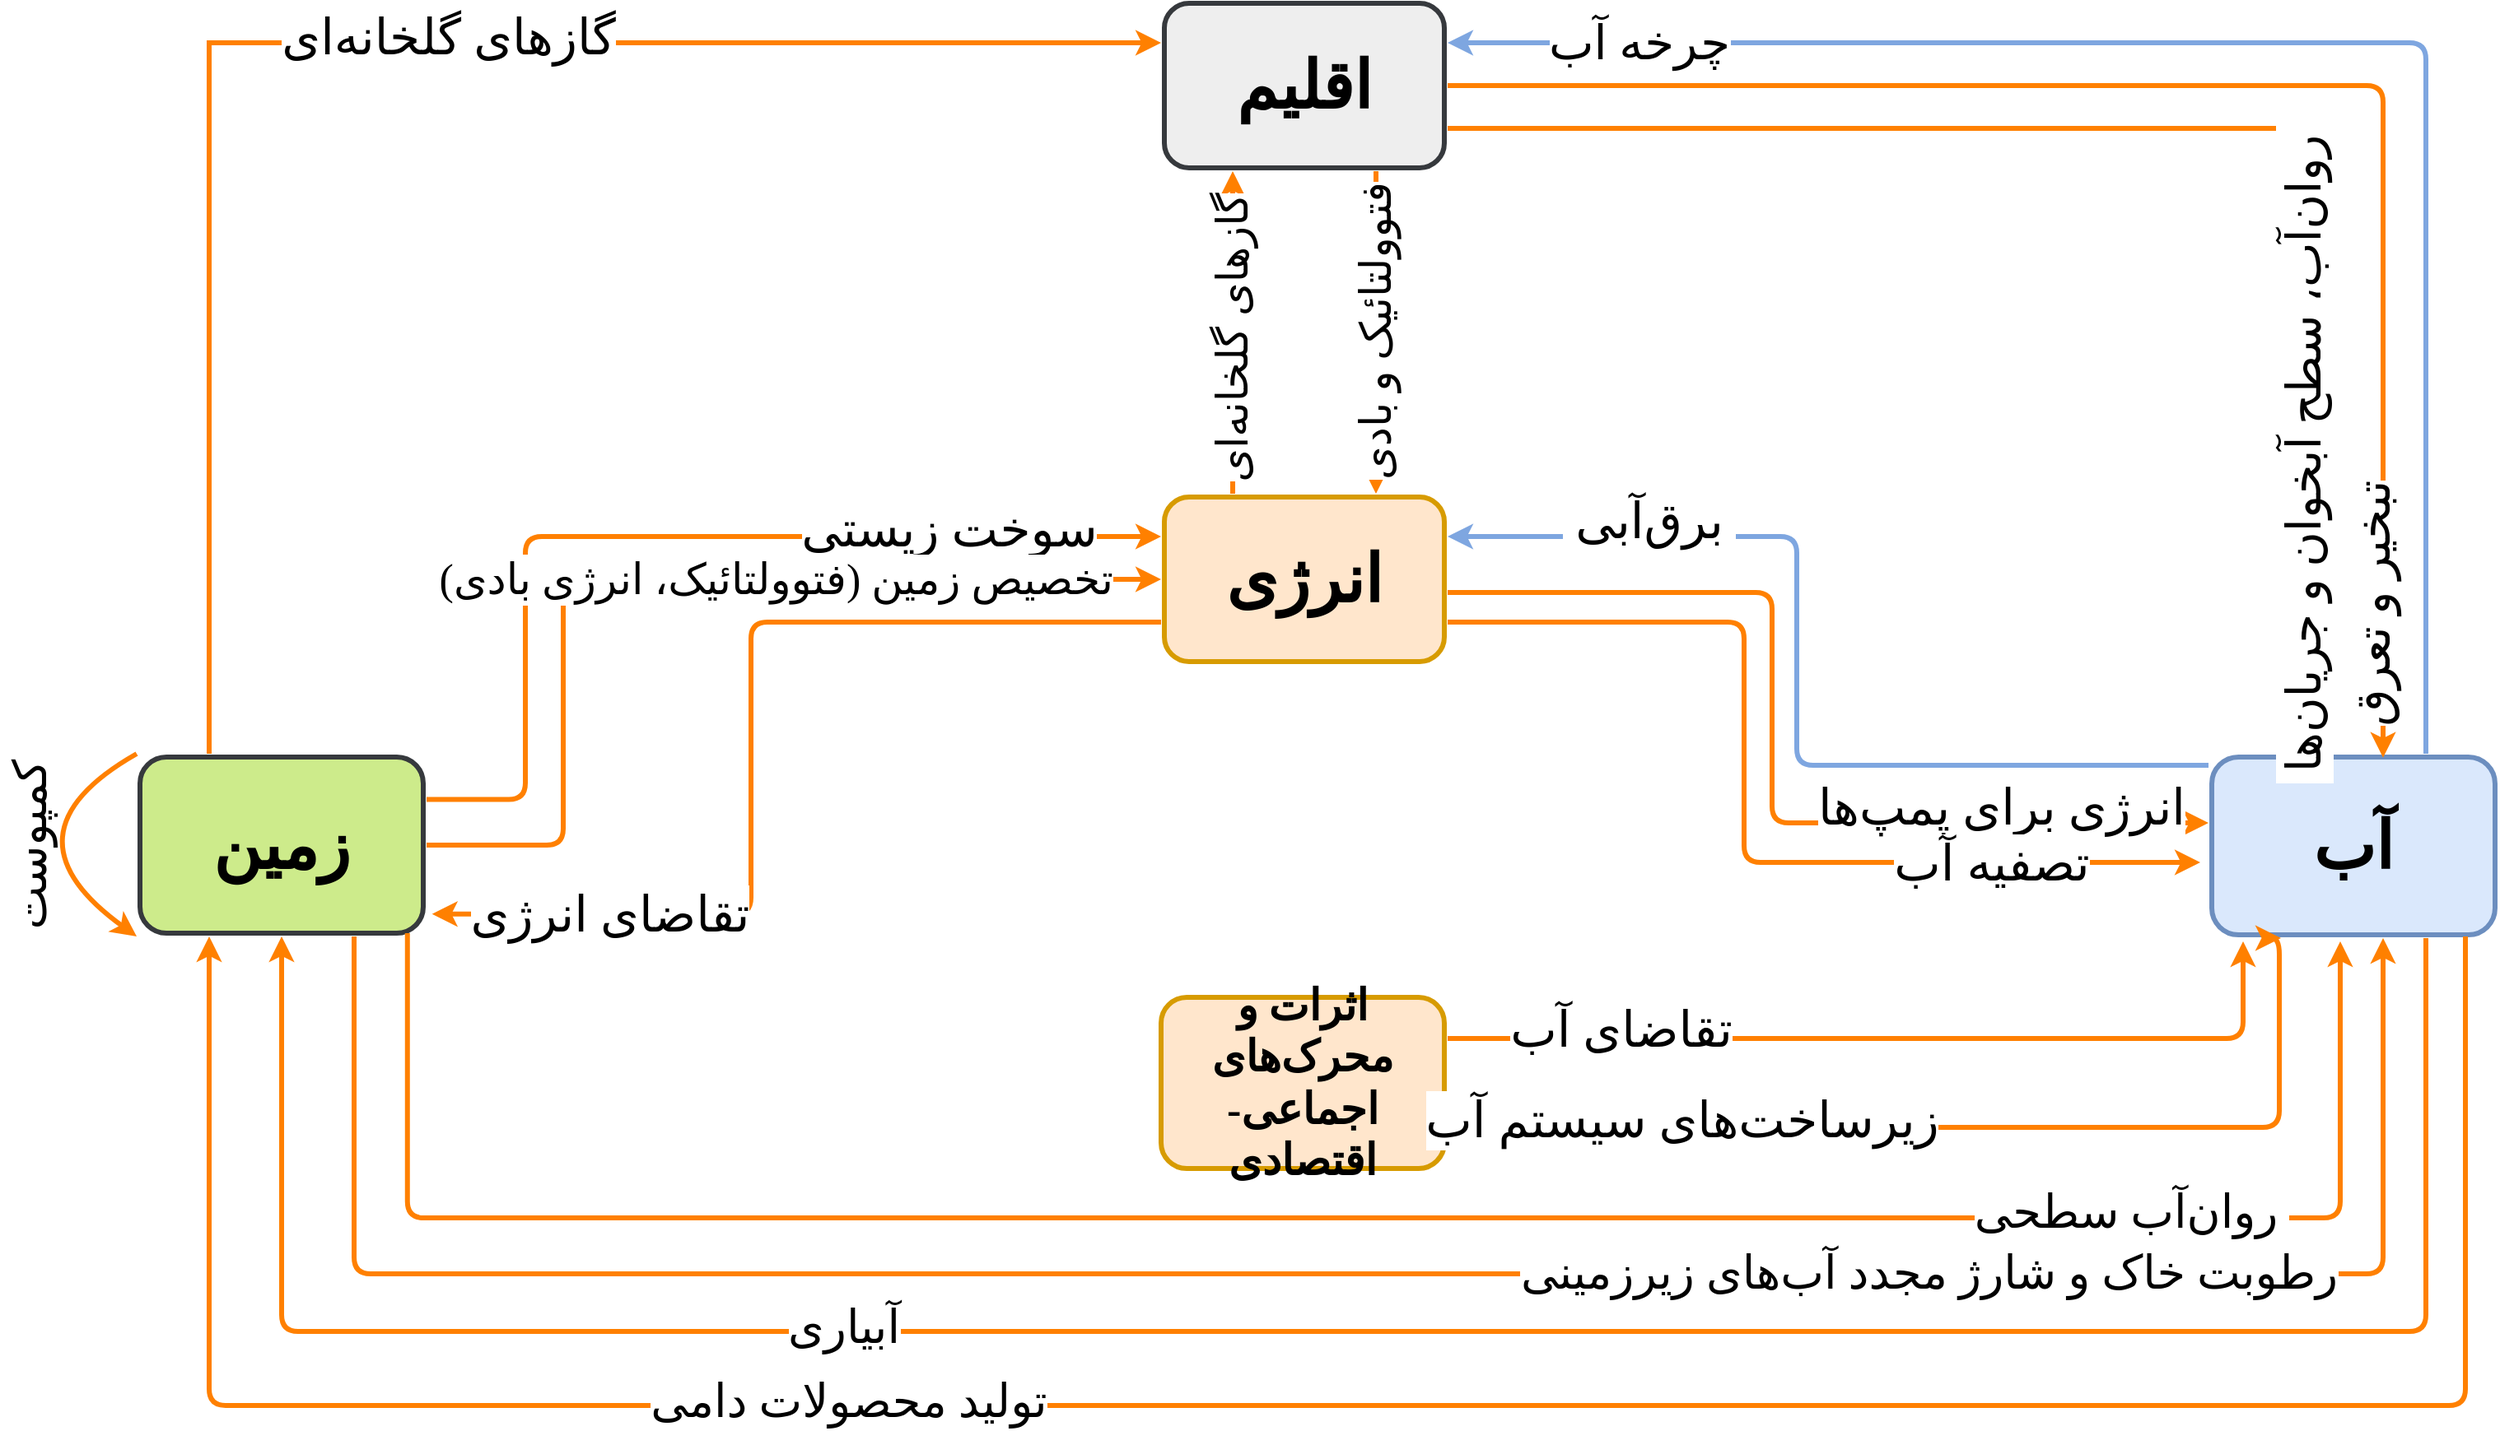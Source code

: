 <mxfile version="15.0.6" type="github">
  <diagram id="HV1YXaSZT8gSFi5pHb_S" name="Page-1">
    <mxGraphModel dx="1736" dy="964" grid="0" gridSize="10" guides="1" tooltips="1" connect="1" arrows="1" fold="1" page="1" pageScale="1" pageWidth="1600" pageHeight="900" math="0" shadow="0">
      <root>
        <mxCell id="0" />
        <mxCell id="1" parent="0" />
        <mxCell id="U-HPWR_DPuELKlg10GO_-75" value="&lt;font style=&quot;font-size: 26px&quot; face=&quot;b nazanin&quot;&gt;گازهای گلخانه‌ای&lt;/font&gt;" style="edgeStyle=orthogonalEdgeStyle;rounded=0;jumpStyle=none;orthogonalLoop=1;jettySize=auto;html=1;exitX=0.25;exitY=0;exitDx=0;exitDy=0;entryX=0.25;entryY=1;entryDx=0;entryDy=0;strokeColor=#FF8000;strokeWidth=3;verticalAlign=middle;horizontal=0;" edge="1" parent="1" source="U-HPWR_DPuELKlg10GO_-1" target="U-HPWR_DPuELKlg10GO_-3">
          <mxGeometry x="-0.041" relative="1" as="geometry">
            <mxPoint as="offset" />
          </mxGeometry>
        </mxCell>
        <mxCell id="U-HPWR_DPuELKlg10GO_-1" value="&lt;font style=&quot;font-size: 40px&quot; face=&quot;b nazanin&quot;&gt;&lt;b&gt;انرژی&lt;/b&gt;&lt;/font&gt;" style="rounded=1;whiteSpace=wrap;html=1;strokeWidth=3;perimeterSpacing=2;shadow=0;glass=0;fillColor=#ffe6cc;strokeColor=#d79b00;" vertex="1" parent="1">
          <mxGeometry x="716" y="322" width="170" height="100" as="geometry" />
        </mxCell>
        <mxCell id="U-HPWR_DPuELKlg10GO_-76" value="&lt;font style=&quot;font-size: 26px&quot; face=&quot;b nazanin&quot;&gt;فتوولتائیک و بادی&lt;/font&gt;" style="edgeStyle=orthogonalEdgeStyle;rounded=0;jumpStyle=none;orthogonalLoop=1;jettySize=auto;html=1;exitX=0.75;exitY=1;exitDx=0;exitDy=0;entryX=0.75;entryY=0;entryDx=0;entryDy=0;strokeColor=#FF8000;strokeWidth=3;verticalAlign=middle;horizontal=0;" edge="1" parent="1" source="U-HPWR_DPuELKlg10GO_-3" target="U-HPWR_DPuELKlg10GO_-1">
          <mxGeometry relative="1" as="geometry" />
        </mxCell>
        <mxCell id="U-HPWR_DPuELKlg10GO_-3" value="&lt;font style=&quot;font-size: 40px&quot; face=&quot;b nazanin&quot;&gt;&lt;b&gt;اقلیم&lt;/b&gt;&lt;/font&gt;" style="rounded=1;whiteSpace=wrap;html=1;strokeWidth=3;perimeterSpacing=2;shadow=0;glass=0;fillColor=#eeeeee;strokeColor=#36393d;" vertex="1" parent="1">
          <mxGeometry x="716" y="22" width="170" height="100" as="geometry" />
        </mxCell>
        <mxCell id="U-HPWR_DPuELKlg10GO_-69" style="edgeStyle=orthogonalEdgeStyle;rounded=0;jumpStyle=none;orthogonalLoop=1;jettySize=auto;html=1;exitX=0.25;exitY=0;exitDx=0;exitDy=0;entryX=0;entryY=0.25;entryDx=0;entryDy=0;strokeColor=#FF8000;strokeWidth=3;verticalAlign=middle;" edge="1" parent="1" source="U-HPWR_DPuELKlg10GO_-4" target="U-HPWR_DPuELKlg10GO_-3">
          <mxGeometry relative="1" as="geometry">
            <Array as="points">
              <mxPoint x="136" y="46" />
            </Array>
          </mxGeometry>
        </mxCell>
        <mxCell id="U-HPWR_DPuELKlg10GO_-70" value="&lt;font style=&quot;font-size: 30px&quot; face=&quot;b nazanin&quot;&gt;گازهای گلخانه‌ای&lt;/font&gt;" style="edgeLabel;html=1;align=center;verticalAlign=middle;resizable=0;points=[];" vertex="1" connectable="0" parent="U-HPWR_DPuELKlg10GO_-69">
          <mxGeometry x="0.143" y="4" relative="1" as="geometry">
            <mxPoint as="offset" />
          </mxGeometry>
        </mxCell>
        <mxCell id="U-HPWR_DPuELKlg10GO_-4" value="&lt;font face=&quot;b nazanin&quot;&gt;&lt;span style=&quot;font-size: 40px&quot;&gt;&lt;b&gt;زمین&lt;/b&gt;&lt;/span&gt;&lt;/font&gt;" style="rounded=1;whiteSpace=wrap;html=1;strokeWidth=3;perimeterSpacing=2;shadow=0;glass=0;fillColor=#cdeb8b;strokeColor=#36393d;" vertex="1" parent="1">
          <mxGeometry x="94" y="480" width="172" height="107" as="geometry" />
        </mxCell>
        <mxCell id="U-HPWR_DPuELKlg10GO_-5" value="&lt;font face=&quot;b nazanin&quot;&gt;&lt;span style=&quot;font-size: 40px&quot;&gt;&lt;b&gt;آب&lt;/b&gt;&lt;/span&gt;&lt;/font&gt;" style="rounded=1;whiteSpace=wrap;html=1;strokeWidth=3;perimeterSpacing=2;shadow=0;glass=0;fillColor=#dae8fc;strokeColor=#6c8ebf;" vertex="1" parent="1">
          <mxGeometry x="1352" y="480" width="172" height="108" as="geometry" />
        </mxCell>
        <mxCell id="U-HPWR_DPuELKlg10GO_-26" value="&lt;font style=&quot;font-size: 30px&quot; face=&quot;b nazanin&quot;&gt;انرژی برای پمپ‌ها&lt;/font&gt;" style="edgeStyle=elbowEdgeStyle;elbow=horizontal;endArrow=classic;html=1;strokeWidth=3;fillColor=#ffcc99;strokeColor=#FF8000;" edge="1" parent="1">
          <mxGeometry x="0.581" y="10" width="50" height="50" relative="1" as="geometry">
            <mxPoint x="888" y="380" as="sourcePoint" />
            <mxPoint x="1350" y="520" as="targetPoint" />
            <Array as="points">
              <mxPoint x="1085" y="490" />
            </Array>
            <mxPoint as="offset" />
          </mxGeometry>
        </mxCell>
        <mxCell id="U-HPWR_DPuELKlg10GO_-31" value="&lt;font style=&quot;font-size: 30px&quot; face=&quot;b nazanin&quot;&gt;تصفیه آب&lt;/font&gt;" style="edgeStyle=elbowEdgeStyle;elbow=horizontal;endArrow=classic;html=1;strokeWidth=3;exitX=1;exitY=0.75;exitDx=0;exitDy=0;fillColor=#ffcc99;strokeColor=#FF8000;" edge="1" parent="1" source="U-HPWR_DPuELKlg10GO_-1">
          <mxGeometry x="0.579" width="50" height="50" relative="1" as="geometry">
            <mxPoint x="898.0" y="471.0" as="sourcePoint" />
            <mxPoint x="1345" y="544" as="targetPoint" />
            <Array as="points">
              <mxPoint x="1068" y="502" />
            </Array>
            <mxPoint as="offset" />
          </mxGeometry>
        </mxCell>
        <mxCell id="U-HPWR_DPuELKlg10GO_-32" value="&lt;font face=&quot;b nazanin&quot;&gt;&lt;span style=&quot;font-size: 30px&quot;&gt;&amp;nbsp;برق‌آبی&amp;nbsp;&lt;/span&gt;&lt;/font&gt;" style="edgeStyle=elbowEdgeStyle;elbow=horizontal;endArrow=classic;html=1;strokeWidth=3;fillColor=#ffcc99;entryX=1;entryY=0.25;entryDx=0;entryDy=0;strokeColor=#7EA6E0;" edge="1" parent="1" target="U-HPWR_DPuELKlg10GO_-1">
          <mxGeometry x="0.598" y="-11" width="50" height="50" relative="1" as="geometry">
            <mxPoint x="1350" y="485" as="sourcePoint" />
            <mxPoint x="1360" y="530" as="targetPoint" />
            <Array as="points">
              <mxPoint x="1100" y="505" />
            </Array>
            <mxPoint x="1" y="1" as="offset" />
          </mxGeometry>
        </mxCell>
        <mxCell id="U-HPWR_DPuELKlg10GO_-34" value="&lt;font style=&quot;font-size: 29px&quot; face=&quot;b nazanin&quot;&gt;چرخه آب&lt;/font&gt;" style="edgeStyle=elbowEdgeStyle;elbow=horizontal;endArrow=classic;html=1;strokeColor=#7EA6E0;strokeWidth=3;exitX=0.75;exitY=0;exitDx=0;exitDy=0;entryX=1;entryY=0.25;entryDx=0;entryDy=0;" edge="1" parent="1" source="U-HPWR_DPuELKlg10GO_-5" target="U-HPWR_DPuELKlg10GO_-3">
          <mxGeometry x="0.773" width="50" height="50" relative="1" as="geometry">
            <mxPoint x="1386" y="287" as="sourcePoint" />
            <mxPoint x="1436" y="237" as="targetPoint" />
            <Array as="points">
              <mxPoint x="1482" y="169" />
            </Array>
            <mxPoint x="-1" as="offset" />
          </mxGeometry>
        </mxCell>
        <mxCell id="U-HPWR_DPuELKlg10GO_-35" value="&lt;font face=&quot;b nazanin&quot;&gt;&lt;span style=&quot;font-size: 29px ; line-height: 120%&quot;&gt;تبخیر و تعرق&lt;br&gt;&lt;/span&gt;&lt;/font&gt;" style="edgeStyle=elbowEdgeStyle;elbow=horizontal;endArrow=classic;html=1;strokeWidth=3;exitX=1;exitY=0.5;exitDx=0;exitDy=0;entryX=0.604;entryY=0.021;entryDx=0;entryDy=0;entryPerimeter=0;align=center;jumpStyle=none;textDirection=rtl;labelPosition=center;verticalLabelPosition=middle;verticalAlign=middle;horizontal=0;strokeColor=#FF8000;" edge="1" parent="1" source="U-HPWR_DPuELKlg10GO_-3" target="U-HPWR_DPuELKlg10GO_-5">
          <mxGeometry x="0.808" y="-6" width="50" height="50" relative="1" as="geometry">
            <mxPoint x="1353" y="310" as="sourcePoint" />
            <mxPoint x="1361" y="459" as="targetPoint" />
            <Array as="points">
              <mxPoint x="1456" y="229" />
              <mxPoint x="1453" y="275" />
            </Array>
            <mxPoint as="offset" />
          </mxGeometry>
        </mxCell>
        <mxCell id="U-HPWR_DPuELKlg10GO_-37" value="&lt;font face=&quot;b nazanin&quot;&gt;&lt;span style=&quot;font-size: 29px ; line-height: 120%&quot;&gt;&amp;nbsp;روان‌آب، سطح آبخوان و جریان‌ها&amp;nbsp;&lt;br&gt;&lt;/span&gt;&lt;/font&gt;" style="edgeStyle=elbowEdgeStyle;elbow=horizontal;endArrow=classic;html=1;strokeWidth=3;exitX=1;exitY=0.75;exitDx=0;exitDy=0;align=center;jumpStyle=none;textDirection=rtl;labelPosition=center;verticalLabelPosition=middle;verticalAlign=middle;horizontal=0;strokeColor=#FF8000;" edge="1" parent="1" source="U-HPWR_DPuELKlg10GO_-3">
          <mxGeometry x="0.601" y="-7" width="50" height="50" relative="1" as="geometry">
            <mxPoint x="710.0" y="155" as="sourcePoint" />
            <mxPoint x="1415" y="478" as="targetPoint" />
            <Array as="points">
              <mxPoint x="1415" y="290" />
              <mxPoint x="1275" y="358" />
            </Array>
            <mxPoint y="-1" as="offset" />
          </mxGeometry>
        </mxCell>
        <mxCell id="U-HPWR_DPuELKlg10GO_-38" value="&lt;font style=&quot;font-size: 30px&quot; face=&quot;b nazanin&quot;&gt;سوخت زیستی&lt;/font&gt;" style="edgeStyle=elbowEdgeStyle;elbow=horizontal;endArrow=classic;html=1;strokeWidth=3;exitX=1;exitY=0.25;exitDx=0;exitDy=0;fillColor=#ffcc99;strokeColor=#FF8000;entryX=0;entryY=0.25;entryDx=0;entryDy=0;" edge="1" parent="1" source="U-HPWR_DPuELKlg10GO_-4" target="U-HPWR_DPuELKlg10GO_-1">
          <mxGeometry x="0.577" y="5" width="50" height="50" relative="1" as="geometry">
            <mxPoint x="348.0" y="611" as="sourcePoint" />
            <mxPoint x="805" y="677.5" as="targetPoint" />
            <Array as="points">
              <mxPoint x="328" y="467" />
            </Array>
            <mxPoint x="-1" as="offset" />
          </mxGeometry>
        </mxCell>
        <mxCell id="U-HPWR_DPuELKlg10GO_-40" value="&lt;font style=&quot;font-size: 30px&quot; face=&quot;b nazanin&quot;&gt;تقاضای انرژی&lt;/font&gt;" style="edgeStyle=elbowEdgeStyle;elbow=horizontal;endArrow=classic;html=1;strokeWidth=3;fillColor=#ffcc99;strokeColor=#FF8000;entryX=1.019;entryY=0.877;entryDx=0;entryDy=0;exitX=0;exitY=0.75;exitDx=0;exitDy=0;entryPerimeter=0;textDirection=rtl;" edge="1" parent="1" source="U-HPWR_DPuELKlg10GO_-1" target="U-HPWR_DPuELKlg10GO_-4">
          <mxGeometry x="0.648" width="50" height="50" relative="1" as="geometry">
            <mxPoint x="712" y="445" as="sourcePoint" />
            <mxPoint x="765" y="564.0" as="targetPoint" />
            <Array as="points">
              <mxPoint x="465" y="534" />
              <mxPoint x="516" y="517" />
            </Array>
            <mxPoint x="-1" as="offset" />
          </mxGeometry>
        </mxCell>
        <mxCell id="U-HPWR_DPuELKlg10GO_-42" value="&lt;font style=&quot;font-size: 26px&quot; face=&quot;b nazanin&quot;&gt;تخصیص زمین (فتوولتائیک، انرژی بادی)&lt;/font&gt;" style="edgeStyle=elbowEdgeStyle;elbow=horizontal;endArrow=classic;html=1;strokeWidth=3;exitX=1;exitY=0.5;exitDx=0;exitDy=0;fillColor=#ffcc99;strokeColor=#FF8000;align=left;textDirection=rtl;entryX=0;entryY=0.5;entryDx=0;entryDy=0;" edge="1" parent="1" source="U-HPWR_DPuELKlg10GO_-4" target="U-HPWR_DPuELKlg10GO_-1">
          <mxGeometry x="0.893" width="50" height="50" relative="1" as="geometry">
            <mxPoint x="755" y="580" as="sourcePoint" />
            <mxPoint x="708" y="375" as="targetPoint" />
            <Array as="points">
              <mxPoint x="351" y="490" />
            </Array>
            <mxPoint as="offset" />
          </mxGeometry>
        </mxCell>
        <mxCell id="U-HPWR_DPuELKlg10GO_-44" value="&lt;font style=&quot;font-size: 28px&quot;&gt;کمپوست&lt;/font&gt;" style="curved=1;endArrow=classic;html=1;strokeColor=#FF8000;strokeWidth=3;exitX=0;exitY=0;exitDx=0;exitDy=0;entryX=0;entryY=1;entryDx=0;entryDy=0;textDirection=rtl;spacingLeft=2;spacingRight=2;verticalAlign=middle;horizontal=0;fontFamily=b nazanin;" edge="1" parent="1" source="U-HPWR_DPuELKlg10GO_-4" target="U-HPWR_DPuELKlg10GO_-4">
          <mxGeometry x="0.161" y="6" width="50" height="50" relative="1" as="geometry">
            <mxPoint x="233" y="460" as="sourcePoint" />
            <mxPoint x="83" y="584" as="targetPoint" />
            <Array as="points">
              <mxPoint x="6" y="527" />
            </Array>
            <mxPoint x="1" as="offset" />
          </mxGeometry>
        </mxCell>
        <mxCell id="U-HPWR_DPuELKlg10GO_-45" value="&lt;font face=&quot;b nazanin&quot; size=&quot;1&quot;&gt;&lt;b style=&quot;font-size: 26px&quot;&gt;اثرات و محرک‌های اجماعی-اقتصادی&lt;/b&gt;&lt;/font&gt;" style="rounded=1;whiteSpace=wrap;html=1;strokeWidth=3;perimeterSpacing=2;shadow=0;glass=0;fillColor=#ffe6cc;strokeColor=#d79b00;textDirection=rtl;spacingLeft=0;" vertex="1" parent="1">
          <mxGeometry x="714" y="626" width="172" height="104" as="geometry" />
        </mxCell>
        <mxCell id="U-HPWR_DPuELKlg10GO_-47" value="&lt;font style=&quot;font-size: 30px&quot; face=&quot;b nazanin&quot;&gt;تقاضای آب&lt;/font&gt;" style="edgeStyle=elbowEdgeStyle;elbow=horizontal;endArrow=classic;html=1;strokeWidth=3;fillColor=#ffcc99;strokeColor=#FF8000;textDirection=rtl;exitX=1;exitY=0.25;exitDx=0;exitDy=0;spacingLeft=2;spacingRight=2;verticalAlign=middle;" edge="1" parent="1" source="U-HPWR_DPuELKlg10GO_-45">
          <mxGeometry x="-0.613" y="6" width="50" height="50" relative="1" as="geometry">
            <mxPoint x="1041" y="777" as="sourcePoint" />
            <mxPoint x="1371" y="592" as="targetPoint" />
            <Array as="points">
              <mxPoint x="1371" y="635" />
              <mxPoint x="1385" y="624" />
              <mxPoint x="770.66" y="789" />
            </Array>
            <mxPoint as="offset" />
          </mxGeometry>
        </mxCell>
        <mxCell id="U-HPWR_DPuELKlg10GO_-48" value="&lt;font style=&quot;font-size: 30px&quot; face=&quot;b nazanin&quot;&gt;زیرساخت‌های سیستم آب&lt;/font&gt;" style="edgeStyle=elbowEdgeStyle;elbow=horizontal;endArrow=classic;html=1;strokeWidth=3;fillColor=#ffcc99;strokeColor=#FF8000;textDirection=rtl;exitX=1;exitY=0.75;exitDx=0;exitDy=0;spacingLeft=2;spacingRight=2;entryX=0.25;entryY=1;entryDx=0;entryDy=0;" edge="1" parent="1" source="U-HPWR_DPuELKlg10GO_-45" target="U-HPWR_DPuELKlg10GO_-5">
          <mxGeometry x="-0.542" y="5" width="50" height="50" relative="1" as="geometry">
            <mxPoint x="896.0" y="683.66" as="sourcePoint" />
            <mxPoint x="1393" y="595" as="targetPoint" />
            <Array as="points">
              <mxPoint x="1393" y="647" />
              <mxPoint x="778.66" y="821.66" />
            </Array>
            <mxPoint as="offset" />
          </mxGeometry>
        </mxCell>
        <mxCell id="U-HPWR_DPuELKlg10GO_-52" value="" style="edgeStyle=elbowEdgeStyle;elbow=vertical;endArrow=classic;html=1;strokeColor=#FF8000;strokeWidth=3;verticalAlign=middle;exitX=0.934;exitY=0.982;exitDx=0;exitDy=0;exitPerimeter=0;" edge="1" parent="1" source="U-HPWR_DPuELKlg10GO_-4">
          <mxGeometry width="50" height="50" relative="1" as="geometry">
            <mxPoint x="240" y="592" as="sourcePoint" />
            <mxPoint x="1430" y="592" as="targetPoint" />
            <Array as="points">
              <mxPoint x="795" y="760" />
            </Array>
          </mxGeometry>
        </mxCell>
        <mxCell id="U-HPWR_DPuELKlg10GO_-53" value="&lt;font style=&quot;font-size: 28px&quot; face=&quot;b nazanin&quot;&gt;روان‌آب سطحی&amp;nbsp;&lt;/font&gt;" style="edgeLabel;html=1;align=center;verticalAlign=middle;resizable=0;points=[];" vertex="1" connectable="0" parent="U-HPWR_DPuELKlg10GO_-52">
          <mxGeometry x="0.636" y="-5" relative="1" as="geometry">
            <mxPoint x="-20" y="-9" as="offset" />
          </mxGeometry>
        </mxCell>
        <mxCell id="U-HPWR_DPuELKlg10GO_-54" value="" style="edgeStyle=elbowEdgeStyle;elbow=vertical;endArrow=classic;html=1;strokeColor=#FF8000;strokeWidth=3;verticalAlign=middle;exitX=0.75;exitY=1;exitDx=0;exitDy=0;" edge="1" parent="1" source="U-HPWR_DPuELKlg10GO_-4">
          <mxGeometry width="50" height="50" relative="1" as="geometry">
            <mxPoint x="221" y="660" as="sourcePoint" />
            <mxPoint x="1456" y="590" as="targetPoint" />
            <Array as="points">
              <mxPoint x="807" y="794" />
            </Array>
          </mxGeometry>
        </mxCell>
        <mxCell id="U-HPWR_DPuELKlg10GO_-55" value="&lt;font style=&quot;font-size: 28px&quot; face=&quot;b nazanin&quot;&gt;رطوبت خاک و شارژ مجدد آب‌های زیرزمینی&lt;/font&gt;" style="edgeLabel;html=1;align=center;verticalAlign=middle;resizable=0;points=[];" vertex="1" connectable="0" parent="U-HPWR_DPuELKlg10GO_-54">
          <mxGeometry x="0.636" y="-5" relative="1" as="geometry">
            <mxPoint x="-182" y="-6" as="offset" />
          </mxGeometry>
        </mxCell>
        <mxCell id="U-HPWR_DPuELKlg10GO_-56" value="" style="edgeStyle=elbowEdgeStyle;elbow=vertical;endArrow=classic;html=1;strokeColor=#FF8000;strokeWidth=3;verticalAlign=middle;entryX=0.5;entryY=1;entryDx=0;entryDy=0;exitX=0.75;exitY=1;exitDx=0;exitDy=0;" edge="1" parent="1" source="U-HPWR_DPuELKlg10GO_-5" target="U-HPWR_DPuELKlg10GO_-4">
          <mxGeometry width="50" height="50" relative="1" as="geometry">
            <mxPoint x="1480" y="645" as="sourcePoint" />
            <mxPoint x="180" y="612" as="targetPoint" />
            <Array as="points">
              <mxPoint x="806" y="829" />
            </Array>
          </mxGeometry>
        </mxCell>
        <mxCell id="U-HPWR_DPuELKlg10GO_-57" value="&lt;font style=&quot;font-size: 28px&quot; face=&quot;b nazanin&quot;&gt;آبیاری&lt;/font&gt;" style="edgeLabel;html=1;align=center;verticalAlign=middle;resizable=0;points=[];" vertex="1" connectable="0" parent="U-HPWR_DPuELKlg10GO_-56">
          <mxGeometry x="0.636" y="-5" relative="1" as="geometry">
            <mxPoint x="257" y="2" as="offset" />
          </mxGeometry>
        </mxCell>
        <mxCell id="U-HPWR_DPuELKlg10GO_-62" value="" style="edgeStyle=elbowEdgeStyle;elbow=vertical;endArrow=classic;html=1;strokeColor=#FF8000;strokeWidth=3;verticalAlign=middle;entryX=0.25;entryY=1;entryDx=0;entryDy=0;" edge="1" parent="1" target="U-HPWR_DPuELKlg10GO_-4">
          <mxGeometry width="50" height="50" relative="1" as="geometry">
            <mxPoint x="1506" y="589" as="sourcePoint" />
            <mxPoint x="101" y="634" as="targetPoint" />
            <Array as="points">
              <mxPoint x="816" y="874" />
            </Array>
          </mxGeometry>
        </mxCell>
        <mxCell id="U-HPWR_DPuELKlg10GO_-63" value="&lt;font style=&quot;font-size: 28px&quot; face=&quot;b nazanin&quot;&gt;تولید محصولات دامی&lt;/font&gt;" style="edgeLabel;html=1;align=center;verticalAlign=middle;resizable=0;points=[];" vertex="1" connectable="0" parent="U-HPWR_DPuELKlg10GO_-62">
          <mxGeometry x="0.636" y="-5" relative="1" as="geometry">
            <mxPoint x="320" y="2" as="offset" />
          </mxGeometry>
        </mxCell>
      </root>
    </mxGraphModel>
  </diagram>
</mxfile>
